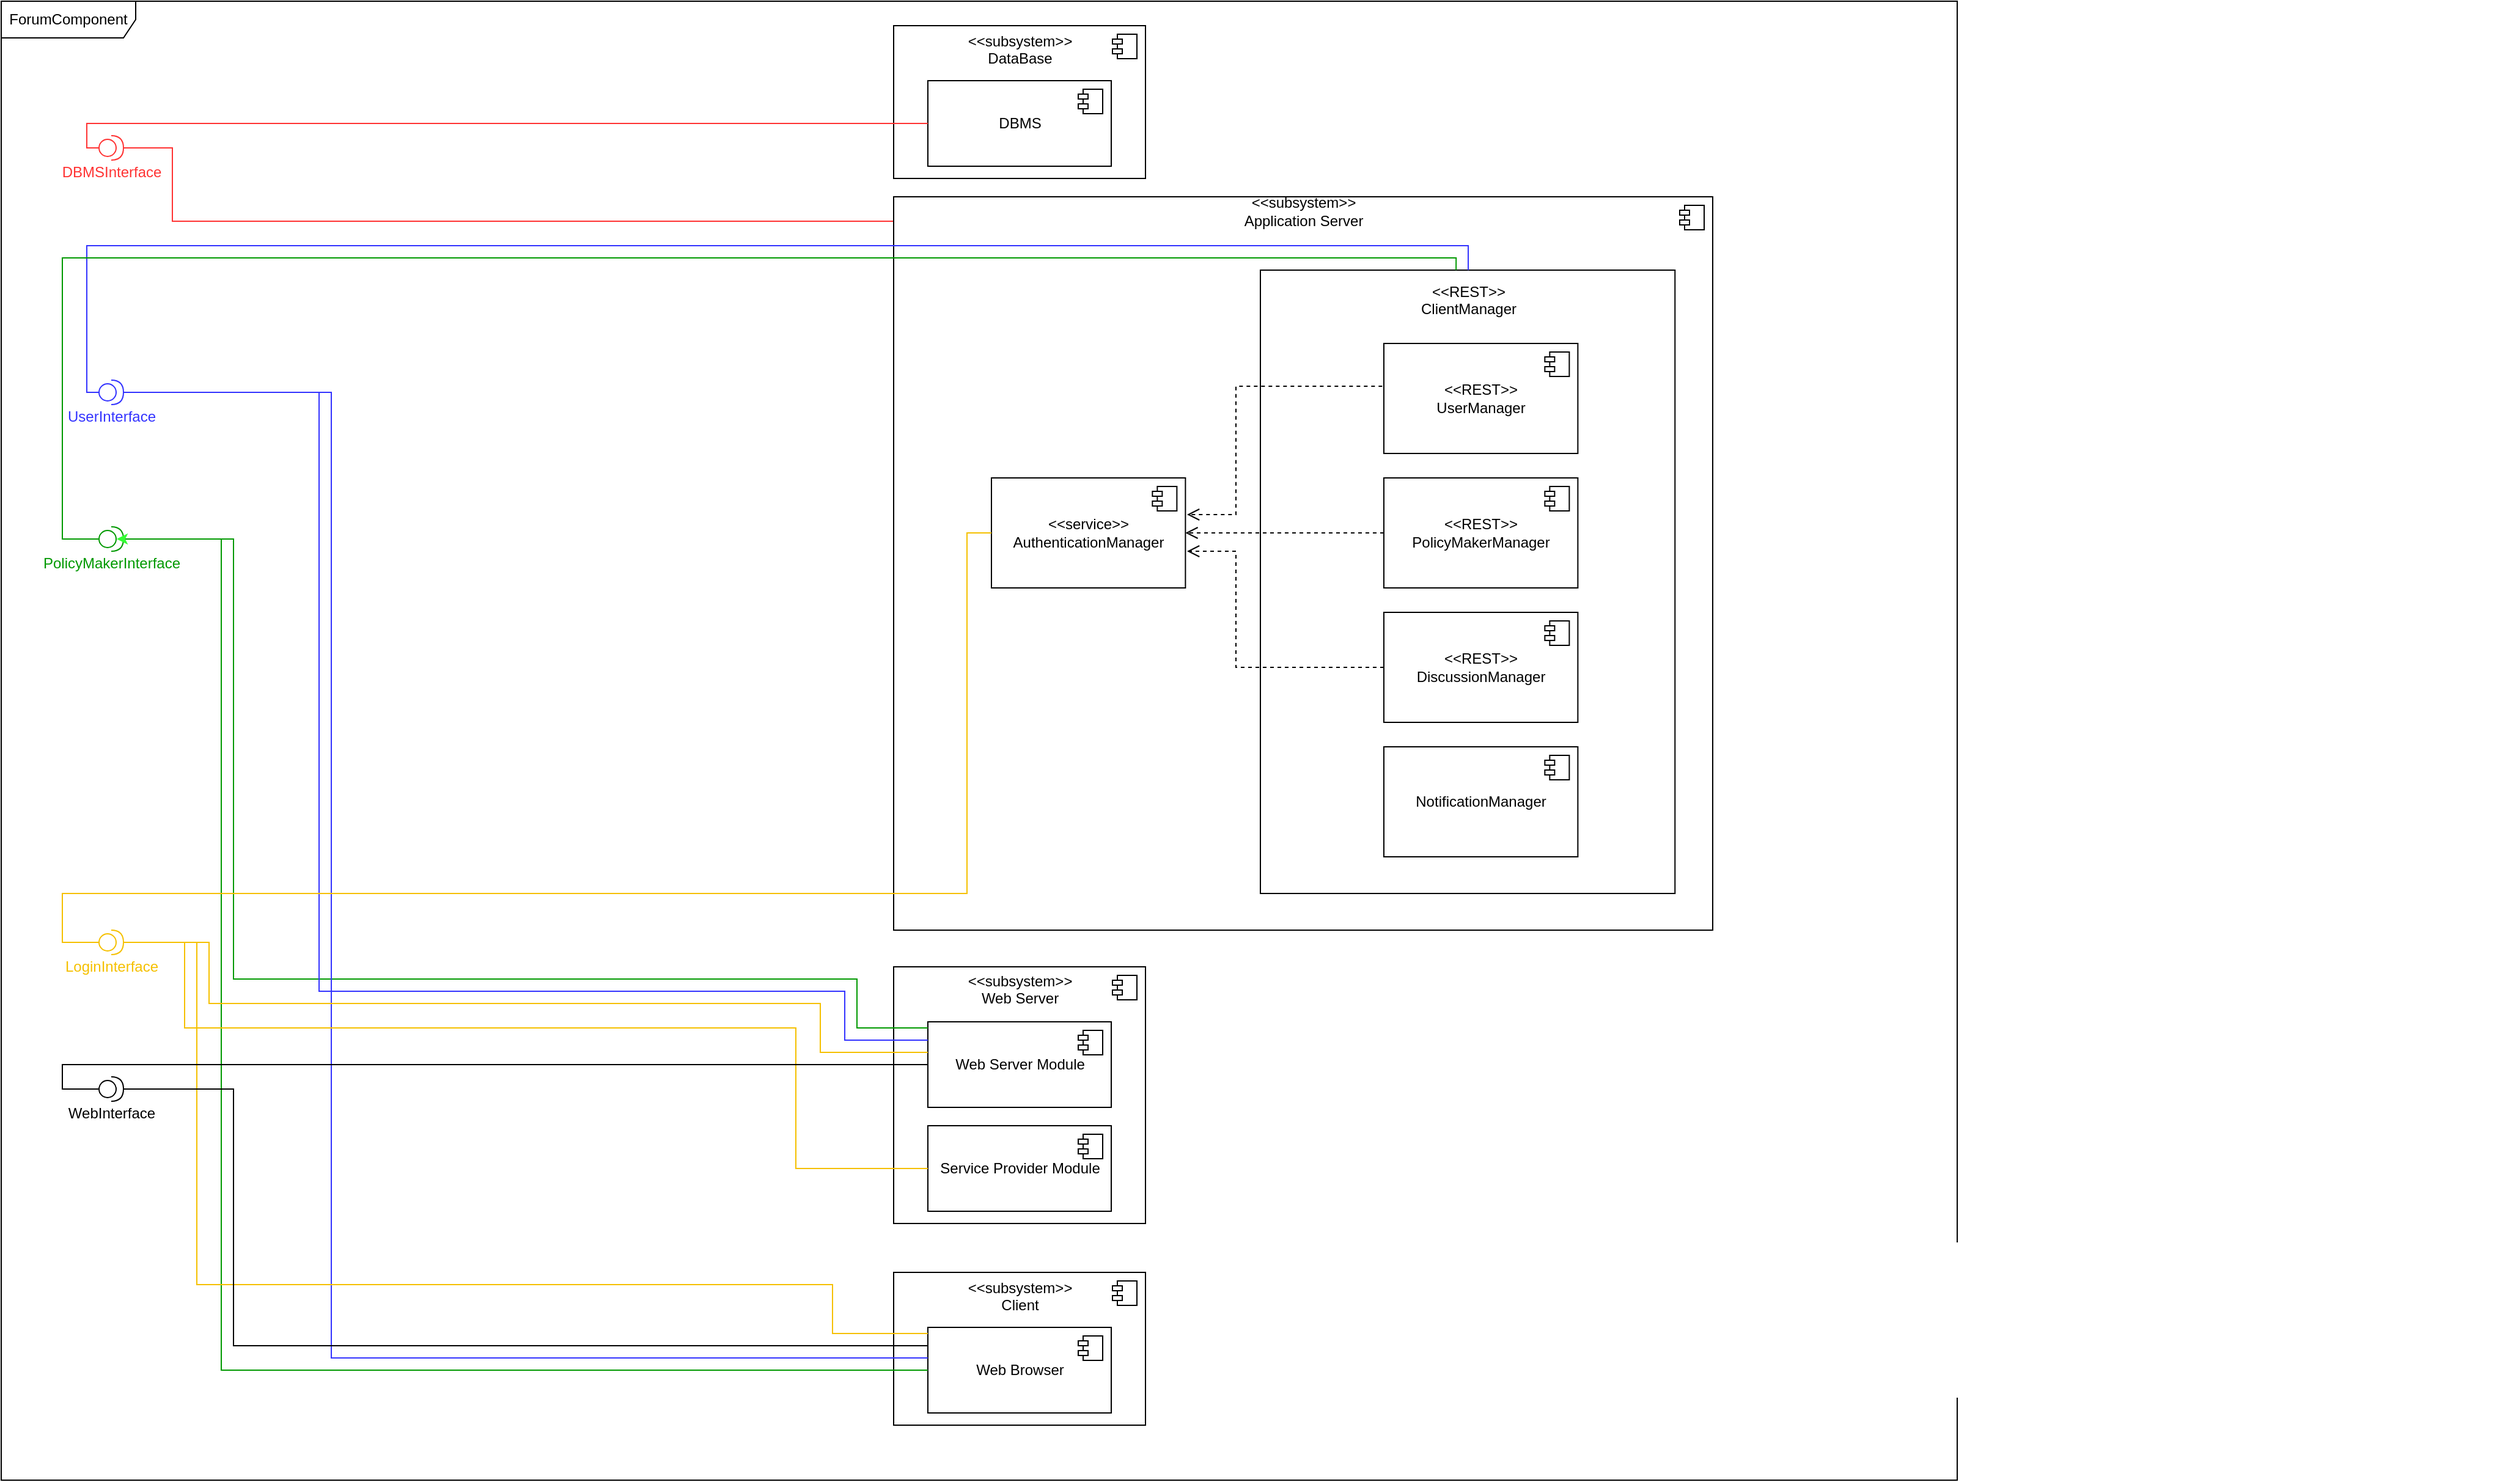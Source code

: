<mxfile version="15.8.4" type="device" pages="2"><diagram id="n7J1HqllyMNtbrH2WwEy" name="ForumComponent"><mxGraphModel dx="981" dy="597" grid="1" gridSize="10" guides="1" tooltips="1" connect="1" arrows="1" fold="1" page="1" pageScale="1" pageWidth="827" pageHeight="1169" math="0" shadow="0"><root><mxCell id="0"/><mxCell id="1" parent="0"/><mxCell id="y-_z0I4hw3SL3GFZ46ai-1" value="ForumComponent" style="shape=umlFrame;whiteSpace=wrap;html=1;width=110;height=30;" parent="1" vertex="1"><mxGeometry x="30" y="70" width="1600" height="1210" as="geometry"/></mxCell><mxCell id="TVRwEMfqCe3QFdq65Hbt-4" value="&lt;font color=&quot;#ff3333&quot;&gt;DBMSInterface&lt;/font&gt;" style="shape=providedRequiredInterface;html=1;verticalLabelPosition=bottom;sketch=0;strokeColor=#FF3333;" parent="1" vertex="1"><mxGeometry x="110" y="180" width="20" height="20" as="geometry"/></mxCell><mxCell id="TVRwEMfqCe3QFdq65Hbt-9" value="" style="group" parent="1" vertex="1" connectable="0"><mxGeometry x="760" y="90" width="206" height="125" as="geometry"/></mxCell><mxCell id="TVRwEMfqCe3QFdq65Hbt-5" value="&amp;lt;&amp;lt;subsystem&amp;gt;&amp;gt;&lt;br&gt;DataBase&lt;br&gt;&lt;br&gt;&lt;br&gt;&lt;br&gt;&lt;br&gt;&lt;br&gt;&lt;br&gt;" style="html=1;dropTarget=0;" parent="TVRwEMfqCe3QFdq65Hbt-9" vertex="1"><mxGeometry width="206" height="125" as="geometry"/></mxCell><mxCell id="TVRwEMfqCe3QFdq65Hbt-6" value="" style="shape=module;jettyWidth=8;jettyHeight=4;" parent="TVRwEMfqCe3QFdq65Hbt-5" vertex="1"><mxGeometry x="1" width="20" height="20" relative="1" as="geometry"><mxPoint x="-27" y="7" as="offset"/></mxGeometry></mxCell><mxCell id="TVRwEMfqCe3QFdq65Hbt-7" value="DBMS" style="html=1;dropTarget=0;" parent="TVRwEMfqCe3QFdq65Hbt-9" vertex="1"><mxGeometry x="28" y="45" width="150" height="70" as="geometry"/></mxCell><mxCell id="TVRwEMfqCe3QFdq65Hbt-8" value="" style="shape=module;jettyWidth=8;jettyHeight=4;" parent="TVRwEMfqCe3QFdq65Hbt-7" vertex="1"><mxGeometry x="1" width="20" height="20" relative="1" as="geometry"><mxPoint x="-27" y="7" as="offset"/></mxGeometry></mxCell><mxCell id="TVRwEMfqCe3QFdq65Hbt-10" value="&lt;font color=&quot;#3333ff&quot;&gt;UserInterface&lt;/font&gt;" style="shape=providedRequiredInterface;html=1;verticalLabelPosition=bottom;sketch=0;strokeColor=#3333FF;" parent="1" vertex="1"><mxGeometry x="110" y="380" width="20" height="20" as="geometry"/></mxCell><mxCell id="TVRwEMfqCe3QFdq65Hbt-11" value="&lt;font color=&quot;#009900&quot;&gt;PolicyMakerInterface&lt;/font&gt;" style="shape=providedRequiredInterface;html=1;verticalLabelPosition=bottom;sketch=0;strokeColor=#009900;" parent="1" vertex="1"><mxGeometry x="110" y="500" width="20" height="20" as="geometry"/></mxCell><mxCell id="TVRwEMfqCe3QFdq65Hbt-27" value="" style="group" parent="1" vertex="1" connectable="0"><mxGeometry x="760" y="1110" width="206" height="125" as="geometry"/></mxCell><mxCell id="TVRwEMfqCe3QFdq65Hbt-28" value="&amp;lt;&amp;lt;subsystem&amp;gt;&amp;gt;&lt;br&gt;Client&lt;br&gt;&lt;br&gt;&lt;br&gt;&lt;br&gt;&lt;br&gt;&lt;br&gt;&lt;br&gt;" style="html=1;dropTarget=0;" parent="TVRwEMfqCe3QFdq65Hbt-27" vertex="1"><mxGeometry width="206" height="125" as="geometry"/></mxCell><mxCell id="TVRwEMfqCe3QFdq65Hbt-29" value="" style="shape=module;jettyWidth=8;jettyHeight=4;" parent="TVRwEMfqCe3QFdq65Hbt-28" vertex="1"><mxGeometry x="1" width="20" height="20" relative="1" as="geometry"><mxPoint x="-27" y="7" as="offset"/></mxGeometry></mxCell><mxCell id="TVRwEMfqCe3QFdq65Hbt-30" value="Web Browser" style="html=1;dropTarget=0;" parent="TVRwEMfqCe3QFdq65Hbt-27" vertex="1"><mxGeometry x="28" y="45" width="150" height="70" as="geometry"/></mxCell><mxCell id="TVRwEMfqCe3QFdq65Hbt-31" value="" style="shape=module;jettyWidth=8;jettyHeight=4;" parent="TVRwEMfqCe3QFdq65Hbt-30" vertex="1"><mxGeometry x="1" width="20" height="20" relative="1" as="geometry"><mxPoint x="-27" y="7" as="offset"/></mxGeometry></mxCell><mxCell id="oSriMlxL2NVGAPyqtlw1-2" value="" style="group" parent="1" vertex="1" connectable="0"><mxGeometry x="760" y="860" width="206" height="210" as="geometry"/></mxCell><mxCell id="TVRwEMfqCe3QFdq65Hbt-21" value="&amp;lt;&amp;lt;subsystem&amp;gt;&amp;gt;&lt;br&gt;Web Server&lt;br&gt;&lt;br&gt;&lt;br&gt;&lt;br&gt;&lt;br&gt;&lt;br&gt;&lt;br&gt;&lt;br&gt;&lt;br&gt;&lt;br&gt;&lt;br&gt;&lt;br&gt;&lt;br&gt;" style="html=1;dropTarget=0;" parent="oSriMlxL2NVGAPyqtlw1-2" vertex="1"><mxGeometry width="206" height="210" as="geometry"/></mxCell><mxCell id="TVRwEMfqCe3QFdq65Hbt-22" value="" style="shape=module;jettyWidth=8;jettyHeight=4;" parent="TVRwEMfqCe3QFdq65Hbt-21" vertex="1"><mxGeometry x="1" width="20" height="20" relative="1" as="geometry"><mxPoint x="-27" y="7" as="offset"/></mxGeometry></mxCell><mxCell id="TVRwEMfqCe3QFdq65Hbt-23" value="Web Server Module" style="html=1;dropTarget=0;" parent="oSriMlxL2NVGAPyqtlw1-2" vertex="1"><mxGeometry x="28" y="45" width="150" height="70" as="geometry"/></mxCell><mxCell id="TVRwEMfqCe3QFdq65Hbt-24" value="" style="shape=module;jettyWidth=8;jettyHeight=4;" parent="TVRwEMfqCe3QFdq65Hbt-23" vertex="1"><mxGeometry x="1" width="20" height="20" relative="1" as="geometry"><mxPoint x="-27" y="7" as="offset"/></mxGeometry></mxCell><mxCell id="XHfIL3QEmj7B6I7YOVeC-13" value="Service Provider Module" style="html=1;dropTarget=0;" parent="oSriMlxL2NVGAPyqtlw1-2" vertex="1"><mxGeometry x="28" y="130" width="150" height="70" as="geometry"/></mxCell><mxCell id="XHfIL3QEmj7B6I7YOVeC-14" value="" style="shape=module;jettyWidth=8;jettyHeight=4;" parent="XHfIL3QEmj7B6I7YOVeC-13" vertex="1"><mxGeometry x="1" width="20" height="20" relative="1" as="geometry"><mxPoint x="-27" y="7" as="offset"/></mxGeometry></mxCell><mxCell id="oSriMlxL2NVGAPyqtlw1-15" value="" style="endArrow=none;html=1;edgeStyle=orthogonalEdgeStyle;rounded=0;exitX=0;exitY=0.5;exitDx=0;exitDy=0;exitPerimeter=0;strokeColor=#FF3333;" parent="1" source="TVRwEMfqCe3QFdq65Hbt-4" target="TVRwEMfqCe3QFdq65Hbt-7" edge="1"><mxGeometry relative="1" as="geometry"><mxPoint x="120" y="160" as="sourcePoint"/><mxPoint x="320" y="159.5" as="targetPoint"/><Array as="points"><mxPoint x="100" y="190"/><mxPoint x="100" y="170"/></Array></mxGeometry></mxCell><mxCell id="oSriMlxL2NVGAPyqtlw1-19" value="" style="endArrow=none;html=1;edgeStyle=orthogonalEdgeStyle;rounded=0;exitX=1;exitY=0.5;exitDx=0;exitDy=0;exitPerimeter=0;strokeColor=#FF3333;" parent="1" source="TVRwEMfqCe3QFdq65Hbt-4" target="TVRwEMfqCe3QFdq65Hbt-16" edge="1"><mxGeometry relative="1" as="geometry"><mxPoint x="120" y="200" as="sourcePoint"/><mxPoint x="798" y="180" as="targetPoint"/><Array as="points"><mxPoint x="170" y="190"/><mxPoint x="170" y="250"/></Array></mxGeometry></mxCell><mxCell id="oSriMlxL2NVGAPyqtlw1-12" value="" style="group" parent="1" vertex="1" connectable="0"><mxGeometry x="760" y="230" width="1312.685" height="611.5" as="geometry"/></mxCell><mxCell id="XHfIL3QEmj7B6I7YOVeC-20" value="" style="group" parent="oSriMlxL2NVGAPyqtlw1-12" vertex="1" connectable="0"><mxGeometry width="1312.685" height="611.5" as="geometry"/></mxCell><mxCell id="TVRwEMfqCe3QFdq65Hbt-16" value="&amp;lt;&amp;lt;subsystem&amp;gt;&amp;gt;&lt;br&gt;Application Server&lt;br&gt;&lt;br&gt;&lt;br&gt;&lt;br&gt;&lt;br&gt;&lt;br&gt;&lt;br&gt;&lt;br&gt;&lt;br&gt;&lt;br&gt;&lt;br&gt;&lt;br&gt;&lt;br&gt;&lt;br&gt;&lt;br&gt;&lt;br&gt;&lt;br&gt;&lt;br&gt;&lt;br&gt;&lt;br&gt;&lt;br&gt;&lt;br&gt;&lt;br&gt;&lt;br&gt;&lt;br&gt;&lt;br&gt;&lt;br&gt;&lt;br&gt;&lt;br&gt;&lt;br&gt;&lt;br&gt;&lt;br&gt;&lt;br&gt;&lt;br&gt;&lt;br&gt;&lt;br&gt;&lt;br&gt;&lt;br&gt;&lt;br&gt;&lt;br&gt;&lt;br&gt;" style="html=1;dropTarget=0;" parent="XHfIL3QEmj7B6I7YOVeC-20" vertex="1"><mxGeometry width="670.0" height="600" as="geometry"/></mxCell><mxCell id="TVRwEMfqCe3QFdq65Hbt-17" value="" style="shape=module;jettyWidth=8;jettyHeight=4;" parent="TVRwEMfqCe3QFdq65Hbt-16" vertex="1"><mxGeometry x="1" width="20" height="20" relative="1" as="geometry"><mxPoint x="-27" y="7" as="offset"/></mxGeometry></mxCell><mxCell id="XHfIL3QEmj7B6I7YOVeC-1" value="&amp;lt;&amp;lt;REST&amp;gt;&amp;gt;&lt;br&gt;ClientManager&lt;br&gt;&lt;br&gt;&lt;br&gt;&lt;br&gt;&lt;br&gt;&lt;br&gt;&lt;br&gt;&lt;br&gt;&lt;br&gt;&lt;br&gt;&lt;br&gt;&lt;br&gt;&lt;br&gt;&lt;br&gt;&lt;br&gt;&lt;br&gt;&lt;br&gt;&lt;br&gt;&lt;br&gt;&lt;br&gt;&lt;br&gt;&lt;br&gt;&lt;br&gt;&lt;br&gt;&lt;br&gt;&lt;br&gt;&lt;br&gt;&lt;br&gt;&lt;br&gt;&lt;br&gt;&lt;br&gt;&lt;br&gt;&lt;br&gt;" style="html=1;dropTarget=0;container=0;" parent="XHfIL3QEmj7B6I7YOVeC-20" vertex="1"><mxGeometry x="300" y="60" width="339.14" height="510" as="geometry"/></mxCell><mxCell id="oSriMlxL2NVGAPyqtlw1-8" value="" style="html=1;verticalAlign=bottom;endArrow=open;dashed=1;endSize=8;rounded=0;exitX=0;exitY=0.5;exitDx=0;exitDy=0;" parent="XHfIL3QEmj7B6I7YOVeC-20" source="XHfIL3QEmj7B6I7YOVeC-5" target="oSriMlxL2NVGAPyqtlw1-82" edge="1"><mxGeometry relative="1" as="geometry"><mxPoint x="440" y="270" as="sourcePoint"/><mxPoint x="238.681" y="275" as="targetPoint"/></mxGeometry></mxCell><mxCell id="oSriMlxL2NVGAPyqtlw1-9" value="" style="html=1;verticalAlign=bottom;endArrow=open;dashed=1;endSize=8;rounded=0;" parent="XHfIL3QEmj7B6I7YOVeC-20" source="oSriMlxL2NVGAPyqtlw1-80" edge="1"><mxGeometry relative="1" as="geometry"><mxPoint x="401.001" y="385" as="sourcePoint"/><mxPoint x="240" y="290" as="targetPoint"/><Array as="points"><mxPoint x="280" y="385"/><mxPoint x="280" y="290"/><mxPoint x="260" y="290"/></Array></mxGeometry></mxCell><mxCell id="oSriMlxL2NVGAPyqtlw1-10" value="" style="html=1;verticalAlign=bottom;endArrow=open;dashed=1;endSize=8;rounded=0;" parent="XHfIL3QEmj7B6I7YOVeC-20" edge="1"><mxGeometry relative="1" as="geometry"><mxPoint x="441.671" y="155" as="sourcePoint"/><mxPoint x="240" y="260" as="targetPoint"/><Array as="points"><mxPoint x="280" y="155"/><mxPoint x="280" y="260"/></Array></mxGeometry></mxCell><mxCell id="XHfIL3QEmj7B6I7YOVeC-7" value="&amp;lt;&amp;lt;REST&amp;gt;&amp;gt;&lt;br&gt;UserManager" style="html=1;dropTarget=0;" parent="XHfIL3QEmj7B6I7YOVeC-20" vertex="1"><mxGeometry x="401.001" y="120" width="158.684" height="90" as="geometry"/></mxCell><mxCell id="XHfIL3QEmj7B6I7YOVeC-8" value="" style="shape=module;jettyWidth=8;jettyHeight=4;" parent="XHfIL3QEmj7B6I7YOVeC-7" vertex="1"><mxGeometry x="1" width="20" height="20" relative="1" as="geometry"><mxPoint x="-27" y="7" as="offset"/></mxGeometry></mxCell><mxCell id="XHfIL3QEmj7B6I7YOVeC-5" value="&amp;lt;&amp;lt;REST&amp;gt;&amp;gt;&lt;br&gt;PolicyMakerManager" style="html=1;dropTarget=0;" parent="XHfIL3QEmj7B6I7YOVeC-20" vertex="1"><mxGeometry x="401.001" y="230" width="158.684" height="90" as="geometry"/></mxCell><mxCell id="XHfIL3QEmj7B6I7YOVeC-6" value="" style="shape=module;jettyWidth=8;jettyHeight=4;" parent="XHfIL3QEmj7B6I7YOVeC-5" vertex="1"><mxGeometry x="1" width="20" height="20" relative="1" as="geometry"><mxPoint x="-27" y="7" as="offset"/></mxGeometry></mxCell><mxCell id="XHfIL3QEmj7B6I7YOVeC-11" value="NotificationManager" style="html=1;dropTarget=0;" parent="XHfIL3QEmj7B6I7YOVeC-20" vertex="1"><mxGeometry x="400.999" y="450.0" width="158.684" height="90" as="geometry"/></mxCell><mxCell id="XHfIL3QEmj7B6I7YOVeC-12" value="" style="shape=module;jettyWidth=8;jettyHeight=4;" parent="XHfIL3QEmj7B6I7YOVeC-11" vertex="1"><mxGeometry x="1" width="20" height="20" relative="1" as="geometry"><mxPoint x="-27" y="7" as="offset"/></mxGeometry></mxCell><mxCell id="oSriMlxL2NVGAPyqtlw1-80" value="&amp;lt;&amp;lt;REST&amp;gt;&amp;gt;&lt;br&gt;DiscussionManager" style="html=1;dropTarget=0;" parent="XHfIL3QEmj7B6I7YOVeC-20" vertex="1"><mxGeometry x="401.001" y="340" width="158.684" height="90" as="geometry"/></mxCell><mxCell id="oSriMlxL2NVGAPyqtlw1-81" value="" style="shape=module;jettyWidth=8;jettyHeight=4;" parent="oSriMlxL2NVGAPyqtlw1-80" vertex="1"><mxGeometry x="1" width="20" height="20" relative="1" as="geometry"><mxPoint x="-27" y="7" as="offset"/></mxGeometry></mxCell><mxCell id="oSriMlxL2NVGAPyqtlw1-82" value="&amp;lt;&amp;lt;service&amp;gt;&amp;gt;&lt;br&gt;AuthenticationManager" style="html=1;dropTarget=0;" parent="XHfIL3QEmj7B6I7YOVeC-20" vertex="1"><mxGeometry x="79.999" y="230" width="158.684" height="90" as="geometry"/></mxCell><mxCell id="oSriMlxL2NVGAPyqtlw1-83" value="" style="shape=module;jettyWidth=8;jettyHeight=4;" parent="oSriMlxL2NVGAPyqtlw1-82" vertex="1"><mxGeometry x="1" width="20" height="20" relative="1" as="geometry"><mxPoint x="-27" y="7" as="offset"/></mxGeometry></mxCell><mxCell id="oSriMlxL2NVGAPyqtlw1-87" value="" style="endArrow=none;html=1;edgeStyle=orthogonalEdgeStyle;rounded=0;exitX=0;exitY=0.5;exitDx=0;exitDy=0;exitPerimeter=0;strokeColor=#3333FF;" parent="1" source="TVRwEMfqCe3QFdq65Hbt-10" target="XHfIL3QEmj7B6I7YOVeC-1" edge="1"><mxGeometry relative="1" as="geometry"><mxPoint x="140" y="200" as="sourcePoint"/><mxPoint x="770" y="260" as="targetPoint"/><Array as="points"><mxPoint x="100" y="390"/><mxPoint x="100" y="270"/><mxPoint x="1230" y="270"/></Array></mxGeometry></mxCell><mxCell id="oSriMlxL2NVGAPyqtlw1-88" value="" style="endArrow=none;html=1;edgeStyle=orthogonalEdgeStyle;rounded=0;exitX=0;exitY=0.5;exitDx=0;exitDy=0;exitPerimeter=0;entryX=0.472;entryY=0;entryDx=0;entryDy=0;entryPerimeter=0;strokeColor=#009900;" parent="1" source="TVRwEMfqCe3QFdq65Hbt-11" target="XHfIL3QEmj7B6I7YOVeC-1" edge="1"><mxGeometry relative="1" as="geometry"><mxPoint x="150" y="210" as="sourcePoint"/><mxPoint x="780" y="270" as="targetPoint"/><Array as="points"><mxPoint x="80" y="510"/><mxPoint x="80" y="280"/><mxPoint x="1220" y="280"/></Array></mxGeometry></mxCell><mxCell id="oSriMlxL2NVGAPyqtlw1-89" value="" style="endArrow=none;html=1;edgeStyle=orthogonalEdgeStyle;rounded=0;exitX=1;exitY=0.5;exitDx=0;exitDy=0;exitPerimeter=0;entryX=0;entryY=0.5;entryDx=0;entryDy=0;strokeColor=#009900;" parent="1" source="TVRwEMfqCe3QFdq65Hbt-11" target="TVRwEMfqCe3QFdq65Hbt-30" edge="1"><mxGeometry relative="1" as="geometry"><mxPoint x="120" y="410" as="sourcePoint"/><mxPoint x="1230.074" y="300" as="targetPoint"/><Array as="points"><mxPoint x="210" y="510"/><mxPoint x="210" y="1190"/></Array></mxGeometry></mxCell><mxCell id="oSriMlxL2NVGAPyqtlw1-90" value="" style="endArrow=none;html=1;edgeStyle=orthogonalEdgeStyle;rounded=0;exitX=1;exitY=0.5;exitDx=0;exitDy=0;exitPerimeter=0;strokeColor=#009900;" parent="1" source="TVRwEMfqCe3QFdq65Hbt-11" edge="1"><mxGeometry relative="1" as="geometry"><mxPoint x="130" y="420" as="sourcePoint"/><mxPoint x="788" y="910" as="targetPoint"/><Array as="points"><mxPoint x="220" y="510"/><mxPoint x="220" y="870"/><mxPoint x="730" y="870"/><mxPoint x="730" y="910"/><mxPoint x="788" y="910"/></Array></mxGeometry></mxCell><mxCell id="oSriMlxL2NVGAPyqtlw1-92" value="&lt;font color=&quot;#f5c000&quot;&gt;LoginInterface&lt;/font&gt;" style="shape=providedRequiredInterface;html=1;verticalLabelPosition=bottom;sketch=0;strokeColor=#F5C000;" parent="1" vertex="1"><mxGeometry x="110" y="830" width="20" height="20" as="geometry"/></mxCell><mxCell id="oSriMlxL2NVGAPyqtlw1-93" value="WebInterface" style="shape=providedRequiredInterface;html=1;verticalLabelPosition=bottom;sketch=0;" parent="1" vertex="1"><mxGeometry x="110" y="950" width="20" height="20" as="geometry"/></mxCell><mxCell id="oSriMlxL2NVGAPyqtlw1-94" value="" style="endArrow=none;html=1;edgeStyle=orthogonalEdgeStyle;rounded=0;strokeColor=#3333FF;" parent="1" edge="1"><mxGeometry relative="1" as="geometry"><mxPoint x="130" y="390" as="sourcePoint"/><mxPoint x="788" y="920" as="targetPoint"/><Array as="points"><mxPoint x="290" y="390"/><mxPoint x="290" y="880"/><mxPoint x="720" y="880"/><mxPoint x="720" y="920"/><mxPoint x="788" y="920"/></Array></mxGeometry></mxCell><mxCell id="oSriMlxL2NVGAPyqtlw1-95" value="" style="endArrow=none;html=1;edgeStyle=orthogonalEdgeStyle;rounded=0;exitX=1;exitY=0.5;exitDx=0;exitDy=0;exitPerimeter=0;strokeColor=#3333FF;" parent="1" source="TVRwEMfqCe3QFdq65Hbt-10" edge="1"><mxGeometry relative="1" as="geometry"><mxPoint x="150" y="530" as="sourcePoint"/><mxPoint x="788" y="1180" as="targetPoint"/><Array as="points"><mxPoint x="300" y="390"/><mxPoint x="300" y="1180"/><mxPoint x="788" y="1180"/></Array></mxGeometry></mxCell><mxCell id="oSriMlxL2NVGAPyqtlw1-96" value="" style="endArrow=none;html=1;edgeStyle=orthogonalEdgeStyle;rounded=0;exitX=0;exitY=0.5;exitDx=0;exitDy=0;exitPerimeter=0;entryX=0;entryY=0.5;entryDx=0;entryDy=0;strokeColor=#F5C000;" parent="1" source="oSriMlxL2NVGAPyqtlw1-92" target="oSriMlxL2NVGAPyqtlw1-82" edge="1"><mxGeometry relative="1" as="geometry"><mxPoint x="140" y="400" as="sourcePoint"/><mxPoint x="798.0" y="1200" as="targetPoint"/><Array as="points"><mxPoint x="80" y="840"/><mxPoint x="80" y="800"/><mxPoint x="820" y="800"/><mxPoint x="820" y="505"/></Array></mxGeometry></mxCell><mxCell id="oSriMlxL2NVGAPyqtlw1-97" value="" style="endArrow=none;html=1;edgeStyle=orthogonalEdgeStyle;rounded=0;exitX=1;exitY=0.5;exitDx=0;exitDy=0;exitPerimeter=0;entryX=0;entryY=0.5;entryDx=0;entryDy=0;strokeColor=#F5C000;" parent="1" source="oSriMlxL2NVGAPyqtlw1-92" target="XHfIL3QEmj7B6I7YOVeC-13" edge="1"><mxGeometry relative="1" as="geometry"><mxPoint x="120" y="850" as="sourcePoint"/><mxPoint x="849.999" y="515" as="targetPoint"/><Array as="points"><mxPoint x="180" y="840"/><mxPoint x="180" y="910"/><mxPoint x="680" y="910"/><mxPoint x="680" y="1025"/></Array></mxGeometry></mxCell><mxCell id="oSriMlxL2NVGAPyqtlw1-98" value="" style="endArrow=none;html=1;edgeStyle=orthogonalEdgeStyle;rounded=0;exitX=1;exitY=0.5;exitDx=0;exitDy=0;exitPerimeter=0;strokeColor=#F5C000;" parent="1" source="oSriMlxL2NVGAPyqtlw1-92" edge="1" target="TVRwEMfqCe3QFdq65Hbt-30"><mxGeometry relative="1" as="geometry"><mxPoint x="140" y="850" as="sourcePoint"/><mxPoint x="790" y="1190" as="targetPoint"/><Array as="points"><mxPoint x="190" y="840"/><mxPoint x="190" y="1120"/><mxPoint x="710" y="1120"/><mxPoint x="710" y="1160"/></Array></mxGeometry></mxCell><mxCell id="oSriMlxL2NVGAPyqtlw1-99" value="" style="endArrow=none;html=1;edgeStyle=orthogonalEdgeStyle;rounded=0;exitX=1;exitY=0.5;exitDx=0;exitDy=0;exitPerimeter=0;strokeColor=#F5C000;" parent="1" source="oSriMlxL2NVGAPyqtlw1-92" edge="1"><mxGeometry relative="1" as="geometry"><mxPoint x="150" y="860" as="sourcePoint"/><mxPoint x="788" y="930" as="targetPoint"/><Array as="points"><mxPoint x="200" y="840"/><mxPoint x="200" y="890"/><mxPoint x="700" y="890"/><mxPoint x="700" y="930"/><mxPoint x="788" y="930"/></Array></mxGeometry></mxCell><mxCell id="oSriMlxL2NVGAPyqtlw1-100" value="" style="endArrow=none;html=1;edgeStyle=orthogonalEdgeStyle;rounded=0;exitX=0;exitY=0.5;exitDx=0;exitDy=0;exitPerimeter=0;entryX=0;entryY=0.5;entryDx=0;entryDy=0;" parent="1" source="oSriMlxL2NVGAPyqtlw1-93" target="TVRwEMfqCe3QFdq65Hbt-23" edge="1"><mxGeometry relative="1" as="geometry"><mxPoint x="160" y="870" as="sourcePoint"/><mxPoint x="818.0" y="1055" as="targetPoint"/><Array as="points"><mxPoint x="80" y="960"/><mxPoint x="80" y="940"/><mxPoint x="300" y="940"/></Array></mxGeometry></mxCell><mxCell id="oSriMlxL2NVGAPyqtlw1-101" value="" style="endArrow=none;html=1;edgeStyle=orthogonalEdgeStyle;rounded=0;exitX=1;exitY=0.5;exitDx=0;exitDy=0;exitPerimeter=0;" parent="1" source="oSriMlxL2NVGAPyqtlw1-93" edge="1"><mxGeometry relative="1" as="geometry"><mxPoint x="170" y="880" as="sourcePoint"/><mxPoint x="788" y="1170" as="targetPoint"/><Array as="points"><mxPoint x="220" y="960"/><mxPoint x="220" y="1170"/><mxPoint x="788" y="1170"/></Array></mxGeometry></mxCell><mxCell id="-teFv9RVSXLoT_O4Qn-v-1" style="edgeStyle=orthogonalEdgeStyle;rounded=0;orthogonalLoop=1;jettySize=auto;html=1;exitX=1;exitY=0.5;exitDx=0;exitDy=0;exitPerimeter=0;entryX=0.726;entryY=0.495;entryDx=0;entryDy=0;entryPerimeter=0;fontColor=#009900;strokeColor=#33FF33;" edge="1" parent="1" source="TVRwEMfqCe3QFdq65Hbt-11" target="TVRwEMfqCe3QFdq65Hbt-11"><mxGeometry relative="1" as="geometry"/></mxCell></root></mxGraphModel></diagram><diagram id="5bnEqsixBHA473nJDIq4" name="DataComponent"><mxGraphModel dx="1422" dy="865" grid="1" gridSize="10" guides="1" tooltips="1" connect="1" arrows="1" fold="1" page="1" pageScale="1" pageWidth="827" pageHeight="1169" math="0" shadow="0"><root><mxCell id="hoEK-J2n7lTSePWQgFgl-0"/><mxCell id="hoEK-J2n7lTSePWQgFgl-1" parent="hoEK-J2n7lTSePWQgFgl-0"/><mxCell id="r_wJelj2_mtiWH0fpC8L-1" value="DataComponent" style="shape=umlFrame;whiteSpace=wrap;html=1;width=110;height=30;" parent="hoEK-J2n7lTSePWQgFgl-1" vertex="1"><mxGeometry x="40" y="40" width="1180" height="1050" as="geometry"/></mxCell><mxCell id="r_wJelj2_mtiWH0fpC8L-18" value="" style="group" parent="hoEK-J2n7lTSePWQgFgl-1" vertex="1" connectable="0"><mxGeometry x="760" y="930" width="206" height="125" as="geometry"/></mxCell><mxCell id="r_wJelj2_mtiWH0fpC8L-19" value="&amp;lt;&amp;lt;subsystem&amp;gt;&amp;gt;&lt;br&gt;Client&lt;br&gt;&lt;br&gt;&lt;br&gt;&lt;br&gt;&lt;br&gt;&lt;br&gt;&lt;br&gt;" style="html=1;dropTarget=0;" parent="r_wJelj2_mtiWH0fpC8L-18" vertex="1"><mxGeometry width="206" height="125" as="geometry"/></mxCell><mxCell id="r_wJelj2_mtiWH0fpC8L-20" value="" style="shape=module;jettyWidth=8;jettyHeight=4;" parent="r_wJelj2_mtiWH0fpC8L-19" vertex="1"><mxGeometry x="1" width="20" height="20" relative="1" as="geometry"><mxPoint x="-27" y="7" as="offset"/></mxGeometry></mxCell><mxCell id="r_wJelj2_mtiWH0fpC8L-21" value="Web Browser" style="html=1;dropTarget=0;" parent="r_wJelj2_mtiWH0fpC8L-18" vertex="1"><mxGeometry x="28" y="45" width="150" height="70" as="geometry"/></mxCell><mxCell id="r_wJelj2_mtiWH0fpC8L-22" value="" style="shape=module;jettyWidth=8;jettyHeight=4;" parent="r_wJelj2_mtiWH0fpC8L-21" vertex="1"><mxGeometry x="1" width="20" height="20" relative="1" as="geometry"><mxPoint x="-27" y="7" as="offset"/></mxGeometry></mxCell><mxCell id="r_wJelj2_mtiWH0fpC8L-11" value="&amp;lt;&amp;lt;subsystem&amp;gt;&amp;gt;&lt;br&gt;Application Server&lt;br&gt;&lt;br&gt;&lt;br&gt;&lt;br&gt;&lt;br&gt;&lt;br&gt;&lt;br&gt;&lt;br&gt;&lt;br&gt;&lt;br&gt;&lt;br&gt;&lt;br&gt;&lt;br&gt;&lt;br&gt;&lt;br&gt;&lt;br&gt;&lt;br&gt;&lt;br&gt;&lt;br&gt;&lt;br&gt;&lt;br&gt;&lt;br&gt;&lt;br&gt;&lt;br&gt;&lt;br&gt;&lt;br&gt;&lt;br&gt;&lt;br&gt;&lt;br&gt;&lt;br&gt;" style="html=1;dropTarget=0;" parent="hoEK-J2n7lTSePWQgFgl-1" vertex="1"><mxGeometry x="670" y="220" width="500" height="460" as="geometry"/></mxCell><mxCell id="r_wJelj2_mtiWH0fpC8L-12" value="" style="shape=module;jettyWidth=8;jettyHeight=4;" parent="r_wJelj2_mtiWH0fpC8L-11" vertex="1"><mxGeometry x="1" width="20" height="20" relative="1" as="geometry"><mxPoint x="-27" y="7" as="offset"/></mxGeometry></mxCell><mxCell id="2fmRF9SvAnSTutmi7Tzm-1" value="&amp;lt;&amp;lt;REST&amp;gt;&amp;gt;&lt;br&gt;ClientManager&lt;br&gt;&lt;br&gt;&lt;br&gt;&lt;br&gt;&lt;br&gt;&lt;br&gt;&lt;br&gt;&lt;br&gt;&lt;br&gt;&lt;br&gt;&lt;br&gt;" style="html=1;dropTarget=0;" parent="hoEK-J2n7lTSePWQgFgl-1" vertex="1"><mxGeometry x="960" y="260" width="200" height="180" as="geometry"/></mxCell><mxCell id="2fmRF9SvAnSTutmi7Tzm-2" value="" style="shape=module;jettyWidth=8;jettyHeight=4;" parent="2fmRF9SvAnSTutmi7Tzm-1" vertex="1"><mxGeometry x="1" width="20" height="20" relative="1" as="geometry"><mxPoint x="-27" y="7" as="offset"/></mxGeometry></mxCell><mxCell id="7PRA0NnjW8LskuAm9m6I-2" value="" style="group" parent="hoEK-J2n7lTSePWQgFgl-1" vertex="1" connectable="0"><mxGeometry x="760" y="700" width="206" height="200" as="geometry"/></mxCell><mxCell id="r_wJelj2_mtiWH0fpC8L-14" value="&amp;lt;&amp;lt;subsystem&amp;gt;&amp;gt;&lt;br&gt;Web Server&lt;br&gt;&lt;br&gt;&lt;br&gt;&lt;br&gt;&lt;br&gt;&lt;br&gt;&lt;br&gt;&lt;br&gt;&lt;br&gt;&lt;br&gt;&lt;br&gt;&lt;br&gt;" style="html=1;dropTarget=0;" parent="7PRA0NnjW8LskuAm9m6I-2" vertex="1"><mxGeometry width="206" height="200" as="geometry"/></mxCell><mxCell id="r_wJelj2_mtiWH0fpC8L-15" value="" style="shape=module;jettyWidth=8;jettyHeight=4;" parent="r_wJelj2_mtiWH0fpC8L-14" vertex="1"><mxGeometry x="1" width="20" height="20" relative="1" as="geometry"><mxPoint x="-27" y="7" as="offset"/></mxGeometry></mxCell><mxCell id="r_wJelj2_mtiWH0fpC8L-16" value="Web Server &lt;br&gt;Module" style="html=1;dropTarget=0;" parent="7PRA0NnjW8LskuAm9m6I-2" vertex="1"><mxGeometry x="28" y="45" width="150" height="55" as="geometry"/></mxCell><mxCell id="r_wJelj2_mtiWH0fpC8L-17" value="" style="shape=module;jettyWidth=8;jettyHeight=4;" parent="r_wJelj2_mtiWH0fpC8L-16" vertex="1"><mxGeometry x="1" width="20" height="20" relative="1" as="geometry"><mxPoint x="-27" y="7" as="offset"/></mxGeometry></mxCell><mxCell id="7PRA0NnjW8LskuAm9m6I-0" value="Service Provider &lt;br&gt;Module" style="html=1;dropTarget=0;" parent="7PRA0NnjW8LskuAm9m6I-2" vertex="1"><mxGeometry x="28" y="120" width="150" height="60" as="geometry"/></mxCell><mxCell id="7PRA0NnjW8LskuAm9m6I-1" value="" style="shape=module;jettyWidth=8;jettyHeight=4;" parent="7PRA0NnjW8LskuAm9m6I-0" vertex="1"><mxGeometry x="1" width="20" height="20" relative="1" as="geometry"><mxPoint x="-27" y="7" as="offset"/></mxGeometry></mxCell><mxCell id="k_VYi8x9EWsbZcRCSiwK-13" style="edgeStyle=orthogonalEdgeStyle;rounded=0;orthogonalLoop=1;jettySize=auto;html=1;exitX=1;exitY=0.5;exitDx=0;exitDy=0;exitPerimeter=0;endArrow=none;endFill=0;strokeColor=#FF3333;" parent="hoEK-J2n7lTSePWQgFgl-1" source="r_wJelj2_mtiWH0fpC8L-2" target="r_wJelj2_mtiWH0fpC8L-11" edge="1"><mxGeometry relative="1" as="geometry"><Array as="points"><mxPoint x="440" y="160"/><mxPoint x="440" y="250"/></Array></mxGeometry></mxCell><mxCell id="r_wJelj2_mtiWH0fpC8L-2" value="&lt;font color=&quot;#ff3333&quot;&gt;DBMSInterface&lt;/font&gt;" style="shape=providedRequiredInterface;html=1;verticalLabelPosition=bottom;sketch=0;strokeColor=#FF3333;" parent="hoEK-J2n7lTSePWQgFgl-1" vertex="1"><mxGeometry x="110" y="150" width="20" height="20" as="geometry"/></mxCell><mxCell id="r_wJelj2_mtiWH0fpC8L-3" value="" style="group" parent="hoEK-J2n7lTSePWQgFgl-1" vertex="1" connectable="0"><mxGeometry x="760" y="80" width="206" height="125" as="geometry"/></mxCell><mxCell id="r_wJelj2_mtiWH0fpC8L-4" value="&amp;lt;&amp;lt;subsystem&amp;gt;&amp;gt;&lt;br&gt;DataBase&lt;br&gt;&lt;br&gt;&lt;br&gt;&lt;br&gt;&lt;br&gt;&lt;br&gt;&lt;br&gt;" style="html=1;dropTarget=0;" parent="r_wJelj2_mtiWH0fpC8L-3" vertex="1"><mxGeometry width="206" height="125" as="geometry"/></mxCell><mxCell id="r_wJelj2_mtiWH0fpC8L-5" value="" style="shape=module;jettyWidth=8;jettyHeight=4;" parent="r_wJelj2_mtiWH0fpC8L-4" vertex="1"><mxGeometry x="1" width="20" height="20" relative="1" as="geometry"><mxPoint x="-27" y="7" as="offset"/></mxGeometry></mxCell><mxCell id="r_wJelj2_mtiWH0fpC8L-6" value="DBMS" style="html=1;dropTarget=0;" parent="r_wJelj2_mtiWH0fpC8L-3" vertex="1"><mxGeometry x="28" y="45" width="150" height="70" as="geometry"/></mxCell><mxCell id="r_wJelj2_mtiWH0fpC8L-7" value="" style="shape=module;jettyWidth=8;jettyHeight=4;" parent="r_wJelj2_mtiWH0fpC8L-6" vertex="1"><mxGeometry x="1" width="20" height="20" relative="1" as="geometry"><mxPoint x="-27" y="7" as="offset"/></mxGeometry></mxCell><mxCell id="FObTcRUKb_tLn9jqNNxM-7" style="edgeStyle=orthogonalEdgeStyle;rounded=0;orthogonalLoop=1;jettySize=auto;html=1;exitX=0;exitY=0.5;exitDx=0;exitDy=0;exitPerimeter=0;entryX=0;entryY=0.75;entryDx=0;entryDy=0;endArrow=none;endFill=0;strokeColor=#3333FF;" parent="hoEK-J2n7lTSePWQgFgl-1" source="r_wJelj2_mtiWH0fpC8L-8" target="k_VYi8x9EWsbZcRCSiwK-2" edge="1"><mxGeometry relative="1" as="geometry"><Array as="points"><mxPoint x="80" y="550"/><mxPoint x="80" y="510"/><mxPoint x="930" y="510"/><mxPoint x="930" y="415"/></Array></mxGeometry></mxCell><mxCell id="ZyVrMtAC2zD7aWmPcBhn-2" style="edgeStyle=orthogonalEdgeStyle;rounded=0;orthogonalLoop=1;jettySize=auto;html=1;exitX=1;exitY=0.5;exitDx=0;exitDy=0;exitPerimeter=0;endArrow=none;endFill=0;strokeColor=#3333FF;" parent="hoEK-J2n7lTSePWQgFgl-1" source="r_wJelj2_mtiWH0fpC8L-8" edge="1"><mxGeometry relative="1" as="geometry"><mxPoint x="788" y="750" as="targetPoint"/><Array as="points"><mxPoint x="260" y="550"/><mxPoint x="260" y="750"/></Array></mxGeometry></mxCell><mxCell id="ZyVrMtAC2zD7aWmPcBhn-3" style="edgeStyle=orthogonalEdgeStyle;rounded=0;orthogonalLoop=1;jettySize=auto;html=1;exitX=1;exitY=0.5;exitDx=0;exitDy=0;exitPerimeter=0;entryX=0;entryY=0;entryDx=0;entryDy=0;endArrow=none;endFill=0;strokeColor=#3333FF;" parent="hoEK-J2n7lTSePWQgFgl-1" source="r_wJelj2_mtiWH0fpC8L-8" target="r_wJelj2_mtiWH0fpC8L-21" edge="1"><mxGeometry relative="1" as="geometry"><Array as="points"><mxPoint x="260" y="550"/><mxPoint x="260" y="980"/><mxPoint x="788" y="980"/></Array></mxGeometry></mxCell><mxCell id="r_wJelj2_mtiWH0fpC8L-8" value="&lt;font color=&quot;#3333ff&quot;&gt;AdministratorInterface&lt;/font&gt;" style="shape=providedRequiredInterface;html=1;verticalLabelPosition=bottom;sketch=0;strokeColor=#3333FF;" parent="hoEK-J2n7lTSePWQgFgl-1" vertex="1"><mxGeometry x="110" y="540" width="20" height="20" as="geometry"/></mxCell><mxCell id="FObTcRUKb_tLn9jqNNxM-9" style="edgeStyle=orthogonalEdgeStyle;rounded=0;orthogonalLoop=1;jettySize=auto;html=1;exitX=0;exitY=0.5;exitDx=0;exitDy=0;exitPerimeter=0;entryX=0;entryY=0.25;entryDx=0;entryDy=0;endArrow=none;endFill=0;strokeColor=#009900;" parent="hoEK-J2n7lTSePWQgFgl-1" source="r_wJelj2_mtiWH0fpC8L-9" target="k_VYi8x9EWsbZcRCSiwK-0" edge="1"><mxGeometry relative="1" as="geometry"><Array as="points"><mxPoint x="90" y="340"/><mxPoint x="90" y="310"/><mxPoint x="970" y="310"/></Array></mxGeometry></mxCell><mxCell id="ZyVrMtAC2zD7aWmPcBhn-0" style="edgeStyle=orthogonalEdgeStyle;rounded=0;orthogonalLoop=1;jettySize=auto;html=1;exitX=1;exitY=0.5;exitDx=0;exitDy=0;exitPerimeter=0;endArrow=none;endFill=0;strokeColor=#009900;" parent="hoEK-J2n7lTSePWQgFgl-1" source="r_wJelj2_mtiWH0fpC8L-9" edge="1"><mxGeometry relative="1" as="geometry"><Array as="points"><mxPoint x="220" y="340"/><mxPoint x="220" y="780"/><mxPoint x="788" y="780"/></Array><mxPoint x="788" y="780" as="targetPoint"/></mxGeometry></mxCell><mxCell id="ZyVrMtAC2zD7aWmPcBhn-1" style="edgeStyle=orthogonalEdgeStyle;rounded=0;orthogonalLoop=1;jettySize=auto;html=1;exitX=1;exitY=0.5;exitDx=0;exitDy=0;exitPerimeter=0;entryX=0;entryY=0.75;entryDx=0;entryDy=0;endArrow=none;endFill=0;strokeColor=#009900;" parent="hoEK-J2n7lTSePWQgFgl-1" source="r_wJelj2_mtiWH0fpC8L-9" target="r_wJelj2_mtiWH0fpC8L-21" edge="1"><mxGeometry relative="1" as="geometry"><Array as="points"><mxPoint x="220" y="340"/><mxPoint x="220" y="1028"/></Array></mxGeometry></mxCell><mxCell id="r_wJelj2_mtiWH0fpC8L-9" value="&lt;font color=&quot;#009900&quot;&gt;PolicyMakerInterface&lt;/font&gt;" style="shape=providedRequiredInterface;html=1;verticalLabelPosition=bottom;sketch=0;strokeColor=#009900;" parent="hoEK-J2n7lTSePWQgFgl-1" vertex="1"><mxGeometry x="110" y="330" width="20" height="20" as="geometry"/></mxCell><mxCell id="p1HbOUECiF78tZ7F1K1t-1" style="edgeStyle=orthogonalEdgeStyle;rounded=0;orthogonalLoop=1;jettySize=auto;html=1;exitX=1;exitY=0.5;exitDx=0;exitDy=0;exitPerimeter=0;endArrow=none;endFill=0;strokeColor=#F5C000;" parent="hoEK-J2n7lTSePWQgFgl-1" source="r_wJelj2_mtiWH0fpC8L-10" edge="1"><mxGeometry relative="1" as="geometry"><Array as="points"><mxPoint x="640" y="710"/><mxPoint x="640" y="770"/><mxPoint x="788" y="770"/></Array><mxPoint x="788" y="770" as="targetPoint"/></mxGeometry></mxCell><mxCell id="p1HbOUECiF78tZ7F1K1t-2" style="edgeStyle=orthogonalEdgeStyle;rounded=0;orthogonalLoop=1;jettySize=auto;html=1;exitX=1;exitY=0.5;exitDx=0;exitDy=0;exitPerimeter=0;entryX=0;entryY=0.5;entryDx=0;entryDy=0;endArrow=none;endFill=0;strokeColor=#F5C000;" parent="hoEK-J2n7lTSePWQgFgl-1" source="r_wJelj2_mtiWH0fpC8L-10" target="7PRA0NnjW8LskuAm9m6I-0" edge="1"><mxGeometry relative="1" as="geometry"><Array as="points"><mxPoint x="640" y="710"/><mxPoint x="640" y="850"/></Array></mxGeometry></mxCell><mxCell id="p1HbOUECiF78tZ7F1K1t-3" style="edgeStyle=orthogonalEdgeStyle;rounded=0;orthogonalLoop=1;jettySize=auto;html=1;exitX=1;exitY=0.5;exitDx=0;exitDy=0;exitPerimeter=0;entryX=0;entryY=0.5;entryDx=0;entryDy=0;endArrow=none;endFill=0;strokeColor=#F5C000;" parent="hoEK-J2n7lTSePWQgFgl-1" source="r_wJelj2_mtiWH0fpC8L-10" target="r_wJelj2_mtiWH0fpC8L-21" edge="1"><mxGeometry relative="1" as="geometry"><Array as="points"><mxPoint x="640" y="710"/><mxPoint x="640" y="1010"/></Array></mxGeometry></mxCell><mxCell id="r_wJelj2_mtiWH0fpC8L-10" value="LoginInterface" style="shape=providedRequiredInterface;html=1;verticalLabelPosition=bottom;sketch=0;strokeColor=#F5C000;" parent="hoEK-J2n7lTSePWQgFgl-1" vertex="1"><mxGeometry x="110" y="700" width="20" height="20" as="geometry"/></mxCell><mxCell id="FObTcRUKb_tLn9jqNNxM-1" style="edgeStyle=orthogonalEdgeStyle;rounded=0;orthogonalLoop=1;jettySize=auto;html=1;exitX=0;exitY=0.5;exitDx=0;exitDy=0;exitPerimeter=0;entryX=0;entryY=0.25;entryDx=0;entryDy=0;endArrow=none;endFill=0;" parent="hoEK-J2n7lTSePWQgFgl-1" source="r_wJelj2_mtiWH0fpC8L-23" target="r_wJelj2_mtiWH0fpC8L-16" edge="1"><mxGeometry relative="1" as="geometry"><Array as="points"><mxPoint x="80" y="850"/><mxPoint x="80" y="820"/><mxPoint x="510" y="820"/><mxPoint x="510" y="759"/></Array></mxGeometry></mxCell><mxCell id="FObTcRUKb_tLn9jqNNxM-2" style="edgeStyle=orthogonalEdgeStyle;rounded=0;orthogonalLoop=1;jettySize=auto;html=1;exitX=1;exitY=0.5;exitDx=0;exitDy=0;exitPerimeter=0;entryX=0;entryY=0.25;entryDx=0;entryDy=0;endArrow=none;endFill=0;" parent="hoEK-J2n7lTSePWQgFgl-1" source="r_wJelj2_mtiWH0fpC8L-23" target="r_wJelj2_mtiWH0fpC8L-21" edge="1"><mxGeometry relative="1" as="geometry"><Array as="points"><mxPoint x="590" y="850"/><mxPoint x="590" y="993"/></Array></mxGeometry></mxCell><mxCell id="r_wJelj2_mtiWH0fpC8L-23" value="WebInterface" style="shape=providedRequiredInterface;html=1;verticalLabelPosition=bottom;sketch=0;" parent="hoEK-J2n7lTSePWQgFgl-1" vertex="1"><mxGeometry x="110" y="840" width="20" height="20" as="geometry"/></mxCell><mxCell id="FObTcRUKb_tLn9jqNNxM-17" style="edgeStyle=orthogonalEdgeStyle;rounded=0;orthogonalLoop=1;jettySize=auto;html=1;exitX=0;exitY=0.5;exitDx=0;exitDy=0;entryX=1;entryY=0.25;entryDx=0;entryDy=0;endArrow=classicThin;endFill=1;dashed=1;" parent="hoEK-J2n7lTSePWQgFgl-1" source="k_VYi8x9EWsbZcRCSiwK-0" target="k_VYi8x9EWsbZcRCSiwK-6" edge="1"><mxGeometry relative="1" as="geometry"><Array as="points"><mxPoint x="920" y="330"/><mxPoint x="920" y="381"/></Array></mxGeometry></mxCell><mxCell id="k_VYi8x9EWsbZcRCSiwK-0" value="&amp;lt;&amp;lt;REST&amp;gt;&amp;gt;&lt;br&gt;PolicyMakerManager" style="html=1;dropTarget=0;" parent="hoEK-J2n7lTSePWQgFgl-1" vertex="1"><mxGeometry x="970" y="300" width="180" height="60" as="geometry"/></mxCell><mxCell id="k_VYi8x9EWsbZcRCSiwK-1" value="" style="shape=module;jettyWidth=8;jettyHeight=4;" parent="k_VYi8x9EWsbZcRCSiwK-0" vertex="1"><mxGeometry x="1" width="20" height="20" relative="1" as="geometry"><mxPoint x="-27" y="7" as="offset"/></mxGeometry></mxCell><mxCell id="FObTcRUKb_tLn9jqNNxM-18" style="edgeStyle=orthogonalEdgeStyle;rounded=0;orthogonalLoop=1;jettySize=auto;html=1;exitX=0;exitY=0.5;exitDx=0;exitDy=0;entryX=1;entryY=0.75;entryDx=0;entryDy=0;dashed=1;endArrow=classicThin;endFill=1;" parent="hoEK-J2n7lTSePWQgFgl-1" source="k_VYi8x9EWsbZcRCSiwK-2" target="k_VYi8x9EWsbZcRCSiwK-6" edge="1"><mxGeometry relative="1" as="geometry"><Array as="points"><mxPoint x="920" y="400"/><mxPoint x="920" y="414"/></Array></mxGeometry></mxCell><mxCell id="k_VYi8x9EWsbZcRCSiwK-2" value="&amp;lt;&amp;lt;REST&amp;gt;&amp;gt;&lt;br&gt;AdministratorManager" style="html=1;dropTarget=0;" parent="hoEK-J2n7lTSePWQgFgl-1" vertex="1"><mxGeometry x="970" y="370" width="180" height="60" as="geometry"/></mxCell><mxCell id="k_VYi8x9EWsbZcRCSiwK-3" value="" style="shape=module;jettyWidth=8;jettyHeight=4;" parent="k_VYi8x9EWsbZcRCSiwK-2" vertex="1"><mxGeometry x="1" width="20" height="20" relative="1" as="geometry"><mxPoint x="-27" y="7" as="offset"/></mxGeometry></mxCell><mxCell id="k_VYi8x9EWsbZcRCSiwK-4" value="&amp;lt;&amp;lt;REST&amp;gt;&amp;gt;&lt;br&gt;DataManager&lt;br&gt;&lt;br&gt;&lt;br&gt;&lt;br&gt;&lt;br&gt;&lt;br&gt;&lt;br&gt;&lt;br&gt;&lt;br&gt;&lt;br&gt;&lt;br&gt;&lt;br&gt;&lt;br&gt;" style="html=1;dropTarget=0;" parent="hoEK-J2n7lTSePWQgFgl-1" vertex="1"><mxGeometry x="960" y="460" width="200" height="210" as="geometry"/></mxCell><mxCell id="k_VYi8x9EWsbZcRCSiwK-5" value="" style="shape=module;jettyWidth=8;jettyHeight=4;" parent="k_VYi8x9EWsbZcRCSiwK-4" vertex="1"><mxGeometry x="1" width="20" height="20" relative="1" as="geometry"><mxPoint x="-27" y="7" as="offset"/></mxGeometry></mxCell><mxCell id="k_VYi8x9EWsbZcRCSiwK-14" style="edgeStyle=orthogonalEdgeStyle;rounded=0;orthogonalLoop=1;jettySize=auto;html=1;exitX=0;exitY=0.5;exitDx=0;exitDy=0;entryX=0;entryY=0.5;entryDx=0;entryDy=0;entryPerimeter=0;endArrow=none;endFill=0;strokeColor=#F5C000;" parent="hoEK-J2n7lTSePWQgFgl-1" source="k_VYi8x9EWsbZcRCSiwK-6" target="r_wJelj2_mtiWH0fpC8L-10" edge="1"><mxGeometry relative="1" as="geometry"><Array as="points"><mxPoint x="640" y="398"/><mxPoint x="640" y="680"/><mxPoint x="80" y="680"/><mxPoint x="80" y="710"/></Array></mxGeometry></mxCell><mxCell id="k_VYi8x9EWsbZcRCSiwK-6" value="&amp;lt;&amp;lt;service&amp;gt;&amp;gt;&lt;br&gt;AuthenticationManager" style="html=1;dropTarget=0;" parent="hoEK-J2n7lTSePWQgFgl-1" vertex="1"><mxGeometry x="710" y="365" width="180" height="65" as="geometry"/></mxCell><mxCell id="k_VYi8x9EWsbZcRCSiwK-7" value="" style="shape=module;jettyWidth=8;jettyHeight=4;" parent="k_VYi8x9EWsbZcRCSiwK-6" vertex="1"><mxGeometry x="1" width="20" height="20" relative="1" as="geometry"><mxPoint x="-27" y="7" as="offset"/></mxGeometry></mxCell><mxCell id="k_VYi8x9EWsbZcRCSiwK-8" value="&amp;lt;&amp;lt;REST&amp;gt;&amp;gt;&lt;br&gt;DownloaderManager" style="html=1;dropTarget=0;" parent="hoEK-J2n7lTSePWQgFgl-1" vertex="1"><mxGeometry x="970" y="520" width="180" height="60" as="geometry"/></mxCell><mxCell id="k_VYi8x9EWsbZcRCSiwK-9" value="" style="shape=module;jettyWidth=8;jettyHeight=4;" parent="k_VYi8x9EWsbZcRCSiwK-8" vertex="1"><mxGeometry x="1" width="20" height="20" relative="1" as="geometry"><mxPoint x="-27" y="7" as="offset"/></mxGeometry></mxCell><mxCell id="k_VYi8x9EWsbZcRCSiwK-10" value="&amp;lt;&amp;lt;REST&amp;gt;&amp;gt;&lt;br&gt;DevianceManager" style="html=1;dropTarget=0;" parent="hoEK-J2n7lTSePWQgFgl-1" vertex="1"><mxGeometry x="970" y="590" width="180" height="60" as="geometry"/></mxCell><mxCell id="k_VYi8x9EWsbZcRCSiwK-11" value="" style="shape=module;jettyWidth=8;jettyHeight=4;" parent="k_VYi8x9EWsbZcRCSiwK-10" vertex="1"><mxGeometry x="1" width="20" height="20" relative="1" as="geometry"><mxPoint x="-27" y="7" as="offset"/></mxGeometry></mxCell><mxCell id="k_VYi8x9EWsbZcRCSiwK-12" style="edgeStyle=orthogonalEdgeStyle;rounded=0;orthogonalLoop=1;jettySize=auto;html=1;exitX=0;exitY=0.25;exitDx=0;exitDy=0;entryX=0;entryY=0.5;entryDx=0;entryDy=0;entryPerimeter=0;endArrow=none;endFill=0;strokeColor=#FF3333;" parent="hoEK-J2n7lTSePWQgFgl-1" source="r_wJelj2_mtiWH0fpC8L-4" target="r_wJelj2_mtiWH0fpC8L-2" edge="1"><mxGeometry relative="1" as="geometry"/></mxCell><mxCell id="FObTcRUKb_tLn9jqNNxM-14" style="edgeStyle=orthogonalEdgeStyle;rounded=0;orthogonalLoop=1;jettySize=auto;html=1;exitX=0;exitY=0.5;exitDx=0;exitDy=0;exitPerimeter=0;entryX=0;entryY=0.5;entryDx=0;entryDy=0;endArrow=none;endFill=0;strokeColor=#FF3399;" parent="hoEK-J2n7lTSePWQgFgl-1" source="FObTcRUKb_tLn9jqNNxM-13" target="k_VYi8x9EWsbZcRCSiwK-4" edge="1"><mxGeometry relative="1" as="geometry"><Array as="points"><mxPoint x="80" y="440"/><mxPoint x="80" y="480"/><mxPoint x="420" y="480"/><mxPoint x="420" y="540"/><mxPoint x="960" y="540"/></Array></mxGeometry></mxCell><mxCell id="FObTcRUKb_tLn9jqNNxM-15" style="edgeStyle=orthogonalEdgeStyle;rounded=0;orthogonalLoop=1;jettySize=auto;html=1;exitX=1;exitY=0.5;exitDx=0;exitDy=0;exitPerimeter=0;entryX=0;entryY=0.5;entryDx=0;entryDy=0;endArrow=none;endFill=0;strokeColor=#FF3399;" parent="hoEK-J2n7lTSePWQgFgl-1" source="FObTcRUKb_tLn9jqNNxM-13" target="2fmRF9SvAnSTutmi7Tzm-1" edge="1"><mxGeometry relative="1" as="geometry"><Array as="points"><mxPoint x="480" y="440"/><mxPoint x="480" y="350"/></Array></mxGeometry></mxCell><mxCell id="FObTcRUKb_tLn9jqNNxM-13" value="&lt;font color=&quot;#ff3399&quot;&gt;DataInterface&lt;/font&gt;" style="shape=providedRequiredInterface;html=1;verticalLabelPosition=bottom;sketch=0;strokeColor=#FF3399;" parent="hoEK-J2n7lTSePWQgFgl-1" vertex="1"><mxGeometry x="110" y="430" width="20" height="20" as="geometry"/></mxCell></root></mxGraphModel></diagram></mxfile>